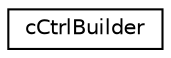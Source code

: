 digraph "Graphical Class Hierarchy"
{
 // LATEX_PDF_SIZE
  edge [fontname="Helvetica",fontsize="10",labelfontname="Helvetica",labelfontsize="10"];
  node [fontname="Helvetica",fontsize="10",shape=record];
  rankdir="LR";
  Node0 [label="cCtrlBuilder",height=0.2,width=0.4,color="black", fillcolor="white", style="filled",URL="$classc_ctrl_builder.html",tooltip=" "];
}

